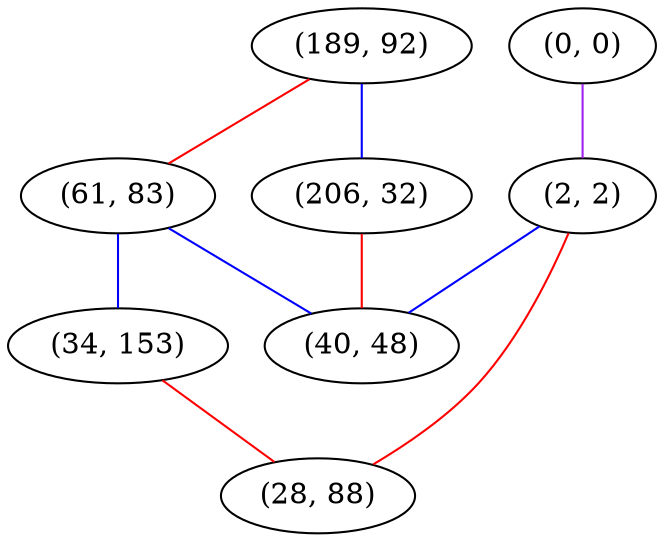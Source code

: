 graph "" {
"(189, 92)";
"(0, 0)";
"(61, 83)";
"(206, 32)";
"(34, 153)";
"(2, 2)";
"(40, 48)";
"(28, 88)";
"(189, 92)" -- "(206, 32)"  [color=blue, key=0, weight=3];
"(189, 92)" -- "(61, 83)"  [color=red, key=0, weight=1];
"(0, 0)" -- "(2, 2)"  [color=purple, key=0, weight=4];
"(61, 83)" -- "(40, 48)"  [color=blue, key=0, weight=3];
"(61, 83)" -- "(34, 153)"  [color=blue, key=0, weight=3];
"(206, 32)" -- "(40, 48)"  [color=red, key=0, weight=1];
"(34, 153)" -- "(28, 88)"  [color=red, key=0, weight=1];
"(2, 2)" -- "(40, 48)"  [color=blue, key=0, weight=3];
"(2, 2)" -- "(28, 88)"  [color=red, key=0, weight=1];
}
